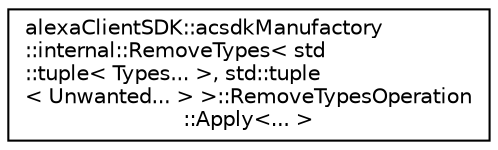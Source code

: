 digraph "Graphical Class Hierarchy"
{
  edge [fontname="Helvetica",fontsize="10",labelfontname="Helvetica",labelfontsize="10"];
  node [fontname="Helvetica",fontsize="10",shape=record];
  rankdir="LR";
  Node0 [label="alexaClientSDK::acsdkManufactory\l::internal::RemoveTypes\< std\l::tuple\< Types... \>, std::tuple\l\< Unwanted... \> \>::RemoveTypesOperation\l::Apply\<... \>",height=0.2,width=0.4,color="black", fillcolor="white", style="filled",URL="$structalexa_client_s_d_k_1_1acsdk_manufactory_1_1internal_1_1_remove_types_3_01std_1_1tuple_3_019dafaca3f9ca610f0a7cc13953410fc6.html"];
}
